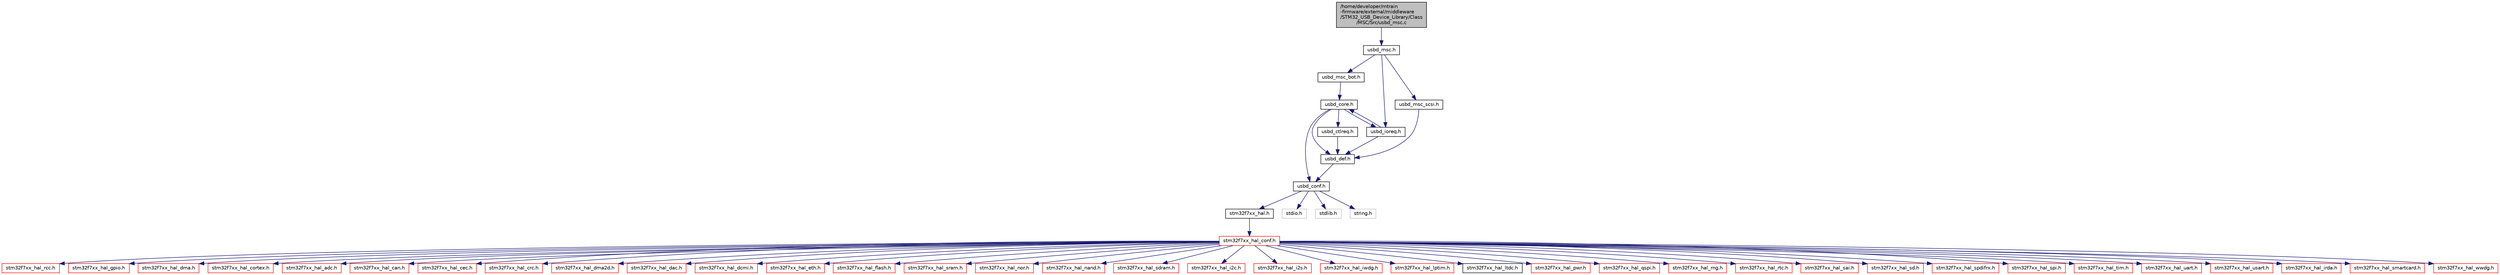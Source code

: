 digraph "/home/developer/mtrain-firmware/external/middleware/STM32_USB_Device_Library/Class/MSC/Src/usbd_msc.c"
{
  edge [fontname="Helvetica",fontsize="10",labelfontname="Helvetica",labelfontsize="10"];
  node [fontname="Helvetica",fontsize="10",shape=record];
  Node0 [label="/home/developer/mtrain\l-firmware/external/middleware\l/STM32_USB_Device_Library/Class\l/MSC/Src/usbd_msc.c",height=0.2,width=0.4,color="black", fillcolor="grey75", style="filled", fontcolor="black"];
  Node0 -> Node1 [color="midnightblue",fontsize="10",style="solid",fontname="Helvetica"];
  Node1 [label="usbd_msc.h",height=0.2,width=0.4,color="black", fillcolor="white", style="filled",URL="$usbd__msc_8h.html",tooltip="Header for the usbd_msc.c file. "];
  Node1 -> Node2 [color="midnightblue",fontsize="10",style="solid",fontname="Helvetica"];
  Node2 [label="usbd_msc_bot.h",height=0.2,width=0.4,color="black", fillcolor="white", style="filled",URL="$usbd__msc__bot_8h.html",tooltip="Header for the usbd_msc_bot.c file. "];
  Node2 -> Node3 [color="midnightblue",fontsize="10",style="solid",fontname="Helvetica"];
  Node3 [label="usbd_core.h",height=0.2,width=0.4,color="black", fillcolor="white", style="filled",URL="$usbd__core_8h.html",tooltip="Header file for usbd_core.c file. "];
  Node3 -> Node4 [color="midnightblue",fontsize="10",style="solid",fontname="Helvetica"];
  Node4 [label="usbd_conf.h",height=0.2,width=0.4,color="black", fillcolor="white", style="filled",URL="$usbd__conf_8h.html"];
  Node4 -> Node5 [color="midnightblue",fontsize="10",style="solid",fontname="Helvetica"];
  Node5 [label="stm32f7xx_hal.h",height=0.2,width=0.4,color="black", fillcolor="white", style="filled",URL="$stm32f7xx__hal_8h.html",tooltip="This file contains all the functions prototypes for the HAL module driver. "];
  Node5 -> Node6 [color="midnightblue",fontsize="10",style="solid",fontname="Helvetica"];
  Node6 [label="stm32f7xx_hal_conf.h",height=0.2,width=0.4,color="red", fillcolor="white", style="filled",URL="$stm32f7xx__hal__conf_8h.html",tooltip="HAL configuration file. "];
  Node6 -> Node7 [color="midnightblue",fontsize="10",style="solid",fontname="Helvetica"];
  Node7 [label="stm32f7xx_hal_rcc.h",height=0.2,width=0.4,color="red", fillcolor="white", style="filled",URL="$stm32f7xx__hal__rcc_8h.html",tooltip="Header file of RCC HAL module. "];
  Node6 -> Node13 [color="midnightblue",fontsize="10",style="solid",fontname="Helvetica"];
  Node13 [label="stm32f7xx_hal_gpio.h",height=0.2,width=0.4,color="red", fillcolor="white", style="filled",URL="$stm32f7xx__hal__gpio_8h.html",tooltip="Header file of GPIO HAL module. "];
  Node6 -> Node15 [color="midnightblue",fontsize="10",style="solid",fontname="Helvetica"];
  Node15 [label="stm32f7xx_hal_dma.h",height=0.2,width=0.4,color="red", fillcolor="white", style="filled",URL="$stm32f7xx__hal__dma_8h.html",tooltip="Header file of DMA HAL module. "];
  Node6 -> Node17 [color="midnightblue",fontsize="10",style="solid",fontname="Helvetica"];
  Node17 [label="stm32f7xx_hal_cortex.h",height=0.2,width=0.4,color="red", fillcolor="white", style="filled",URL="$stm32f7xx__hal__cortex_8h.html",tooltip="Header file of CORTEX HAL module. "];
  Node6 -> Node18 [color="midnightblue",fontsize="10",style="solid",fontname="Helvetica"];
  Node18 [label="stm32f7xx_hal_adc.h",height=0.2,width=0.4,color="red", fillcolor="white", style="filled",URL="$stm32f7xx__hal__adc_8h.html",tooltip="Header file of ADC HAL extension module. "];
  Node6 -> Node20 [color="midnightblue",fontsize="10",style="solid",fontname="Helvetica"];
  Node20 [label="stm32f7xx_hal_can.h",height=0.2,width=0.4,color="red", fillcolor="white", style="filled",URL="$stm32f7xx__hal__can_8h.html",tooltip="Header file of CAN HAL module. "];
  Node6 -> Node21 [color="midnightblue",fontsize="10",style="solid",fontname="Helvetica"];
  Node21 [label="stm32f7xx_hal_cec.h",height=0.2,width=0.4,color="red", fillcolor="white", style="filled",URL="$stm32f7xx__hal__cec_8h.html",tooltip="Header file of CEC HAL module. "];
  Node6 -> Node22 [color="midnightblue",fontsize="10",style="solid",fontname="Helvetica"];
  Node22 [label="stm32f7xx_hal_crc.h",height=0.2,width=0.4,color="red", fillcolor="white", style="filled",URL="$stm32f7xx__hal__crc_8h.html",tooltip="Header file of CRC HAL module. "];
  Node6 -> Node24 [color="midnightblue",fontsize="10",style="solid",fontname="Helvetica"];
  Node24 [label="stm32f7xx_hal_dma2d.h",height=0.2,width=0.4,color="red", fillcolor="white", style="filled",URL="$stm32f7xx__hal__dma2d_8h.html",tooltip="Header file of DMA2D HAL module. "];
  Node6 -> Node25 [color="midnightblue",fontsize="10",style="solid",fontname="Helvetica"];
  Node25 [label="stm32f7xx_hal_dac.h",height=0.2,width=0.4,color="red", fillcolor="white", style="filled",URL="$stm32f7xx__hal__dac_8h.html",tooltip="Header file of DAC HAL module. "];
  Node6 -> Node27 [color="midnightblue",fontsize="10",style="solid",fontname="Helvetica"];
  Node27 [label="stm32f7xx_hal_dcmi.h",height=0.2,width=0.4,color="red", fillcolor="white", style="filled",URL="$stm32f7xx__hal__dcmi_8h.html",tooltip="Header file of DCMI HAL module. "];
  Node6 -> Node28 [color="midnightblue",fontsize="10",style="solid",fontname="Helvetica"];
  Node28 [label="stm32f7xx_hal_eth.h",height=0.2,width=0.4,color="red", fillcolor="white", style="filled",URL="$stm32f7xx__hal__eth_8h.html",tooltip="Header file of ETH HAL module. "];
  Node6 -> Node29 [color="midnightblue",fontsize="10",style="solid",fontname="Helvetica"];
  Node29 [label="stm32f7xx_hal_flash.h",height=0.2,width=0.4,color="red", fillcolor="white", style="filled",URL="$stm32f7xx__hal__flash_8h.html",tooltip="Header file of FLASH HAL module. "];
  Node6 -> Node31 [color="midnightblue",fontsize="10",style="solid",fontname="Helvetica"];
  Node31 [label="stm32f7xx_hal_sram.h",height=0.2,width=0.4,color="red", fillcolor="white", style="filled",URL="$stm32f7xx__hal__sram_8h.html",tooltip="Header file of SRAM HAL module. "];
  Node6 -> Node33 [color="midnightblue",fontsize="10",style="solid",fontname="Helvetica"];
  Node33 [label="stm32f7xx_hal_nor.h",height=0.2,width=0.4,color="red", fillcolor="white", style="filled",URL="$stm32f7xx__hal__nor_8h.html",tooltip="Header file of NOR HAL module. "];
  Node6 -> Node34 [color="midnightblue",fontsize="10",style="solid",fontname="Helvetica"];
  Node34 [label="stm32f7xx_hal_nand.h",height=0.2,width=0.4,color="red", fillcolor="white", style="filled",URL="$stm32f7xx__hal__nand_8h.html",tooltip="Header file of NAND HAL module. "];
  Node6 -> Node35 [color="midnightblue",fontsize="10",style="solid",fontname="Helvetica"];
  Node35 [label="stm32f7xx_hal_sdram.h",height=0.2,width=0.4,color="red", fillcolor="white", style="filled",URL="$stm32f7xx__hal__sdram_8h.html",tooltip="Header file of SDRAM HAL module. "];
  Node6 -> Node36 [color="midnightblue",fontsize="10",style="solid",fontname="Helvetica"];
  Node36 [label="stm32f7xx_hal_i2c.h",height=0.2,width=0.4,color="red", fillcolor="white", style="filled",URL="$stm32f7xx__hal__i2c_8h.html",tooltip="Header file of I2C HAL module. "];
  Node6 -> Node38 [color="midnightblue",fontsize="10",style="solid",fontname="Helvetica"];
  Node38 [label="stm32f7xx_hal_i2s.h",height=0.2,width=0.4,color="red", fillcolor="white", style="filled",URL="$stm32f7xx__hal__i2s_8h.html",tooltip="Header file of I2S HAL module. "];
  Node6 -> Node39 [color="midnightblue",fontsize="10",style="solid",fontname="Helvetica"];
  Node39 [label="stm32f7xx_hal_iwdg.h",height=0.2,width=0.4,color="red", fillcolor="white", style="filled",URL="$stm32f7xx__hal__iwdg_8h.html",tooltip="Header file of IWDG HAL module. "];
  Node6 -> Node40 [color="midnightblue",fontsize="10",style="solid",fontname="Helvetica"];
  Node40 [label="stm32f7xx_hal_lptim.h",height=0.2,width=0.4,color="red", fillcolor="white", style="filled",URL="$stm32f7xx__hal__lptim_8h.html",tooltip="Header file of LPTIM HAL module. "];
  Node6 -> Node41 [color="midnightblue",fontsize="10",style="solid",fontname="Helvetica"];
  Node41 [label="stm32f7xx_hal_ltdc.h",height=0.2,width=0.4,color="black", fillcolor="white", style="filled",URL="$stm32f7xx__hal__ltdc_8h.html",tooltip="Header file of LTDC HAL module. "];
  Node6 -> Node42 [color="midnightblue",fontsize="10",style="solid",fontname="Helvetica"];
  Node42 [label="stm32f7xx_hal_pwr.h",height=0.2,width=0.4,color="red", fillcolor="white", style="filled",URL="$stm32f7xx__hal__pwr_8h.html",tooltip="Header file of PWR HAL module. "];
  Node6 -> Node44 [color="midnightblue",fontsize="10",style="solid",fontname="Helvetica"];
  Node44 [label="stm32f7xx_hal_qspi.h",height=0.2,width=0.4,color="red", fillcolor="white", style="filled",URL="$stm32f7xx__hal__qspi_8h.html",tooltip="Header file of QSPI HAL module. "];
  Node6 -> Node45 [color="midnightblue",fontsize="10",style="solid",fontname="Helvetica"];
  Node45 [label="stm32f7xx_hal_rng.h",height=0.2,width=0.4,color="red", fillcolor="white", style="filled",URL="$stm32f7xx__hal__rng_8h.html",tooltip="Header file of RNG HAL module. "];
  Node6 -> Node46 [color="midnightblue",fontsize="10",style="solid",fontname="Helvetica"];
  Node46 [label="stm32f7xx_hal_rtc.h",height=0.2,width=0.4,color="red", fillcolor="white", style="filled",URL="$stm32f7xx__hal__rtc_8h.html",tooltip="Header file of RTC HAL module. "];
  Node6 -> Node48 [color="midnightblue",fontsize="10",style="solid",fontname="Helvetica"];
  Node48 [label="stm32f7xx_hal_sai.h",height=0.2,width=0.4,color="red", fillcolor="white", style="filled",URL="$stm32f7xx__hal__sai_8h.html",tooltip="Header file of SAI HAL module. "];
  Node6 -> Node49 [color="midnightblue",fontsize="10",style="solid",fontname="Helvetica"];
  Node49 [label="stm32f7xx_hal_sd.h",height=0.2,width=0.4,color="red", fillcolor="white", style="filled",URL="$stm32f7xx__hal__sd_8h.html",tooltip="Header file of SD HAL module. "];
  Node6 -> Node51 [color="midnightblue",fontsize="10",style="solid",fontname="Helvetica"];
  Node51 [label="stm32f7xx_hal_spdifrx.h",height=0.2,width=0.4,color="red", fillcolor="white", style="filled",URL="$stm32f7xx__hal__spdifrx_8h.html",tooltip="Header file of SPDIFRX HAL module. "];
  Node6 -> Node52 [color="midnightblue",fontsize="10",style="solid",fontname="Helvetica"];
  Node52 [label="stm32f7xx_hal_spi.h",height=0.2,width=0.4,color="red", fillcolor="white", style="filled",URL="$stm32f7xx__hal__spi_8h.html",tooltip="Header file of SPI HAL module. "];
  Node6 -> Node53 [color="midnightblue",fontsize="10",style="solid",fontname="Helvetica"];
  Node53 [label="stm32f7xx_hal_tim.h",height=0.2,width=0.4,color="red", fillcolor="white", style="filled",URL="$stm32f7xx__hal__tim_8h.html",tooltip="Header file of TIM HAL module. "];
  Node6 -> Node55 [color="midnightblue",fontsize="10",style="solid",fontname="Helvetica"];
  Node55 [label="stm32f7xx_hal_uart.h",height=0.2,width=0.4,color="red", fillcolor="white", style="filled",URL="$stm32f7xx__hal__uart_8h.html",tooltip="Header file of UART HAL module. "];
  Node6 -> Node57 [color="midnightblue",fontsize="10",style="solid",fontname="Helvetica"];
  Node57 [label="stm32f7xx_hal_usart.h",height=0.2,width=0.4,color="red", fillcolor="white", style="filled",URL="$stm32f7xx__hal__usart_8h.html",tooltip="Header file of USART HAL module. "];
  Node6 -> Node59 [color="midnightblue",fontsize="10",style="solid",fontname="Helvetica"];
  Node59 [label="stm32f7xx_hal_irda.h",height=0.2,width=0.4,color="red", fillcolor="white", style="filled",URL="$stm32f7xx__hal__irda_8h.html",tooltip="Header file of IRDA HAL module. "];
  Node6 -> Node61 [color="midnightblue",fontsize="10",style="solid",fontname="Helvetica"];
  Node61 [label="stm32f7xx_hal_smartcard.h",height=0.2,width=0.4,color="red", fillcolor="white", style="filled",URL="$stm32f7xx__hal__smartcard_8h.html",tooltip="Header file of SMARTCARD HAL module. "];
  Node6 -> Node63 [color="midnightblue",fontsize="10",style="solid",fontname="Helvetica"];
  Node63 [label="stm32f7xx_hal_wwdg.h",height=0.2,width=0.4,color="red", fillcolor="white", style="filled",URL="$stm32f7xx__hal__wwdg_8h.html",tooltip="Header file of WWDG HAL module. "];
  Node4 -> Node11 [color="midnightblue",fontsize="10",style="solid",fontname="Helvetica"];
  Node11 [label="stdio.h",height=0.2,width=0.4,color="grey75", fillcolor="white", style="filled"];
  Node4 -> Node72 [color="midnightblue",fontsize="10",style="solid",fontname="Helvetica"];
  Node72 [label="stdlib.h",height=0.2,width=0.4,color="grey75", fillcolor="white", style="filled"];
  Node4 -> Node73 [color="midnightblue",fontsize="10",style="solid",fontname="Helvetica"];
  Node73 [label="string.h",height=0.2,width=0.4,color="grey75", fillcolor="white", style="filled"];
  Node3 -> Node74 [color="midnightblue",fontsize="10",style="solid",fontname="Helvetica"];
  Node74 [label="usbd_def.h",height=0.2,width=0.4,color="black", fillcolor="white", style="filled",URL="$usbd__def_8h.html",tooltip="General defines for the usb device library. "];
  Node74 -> Node4 [color="midnightblue",fontsize="10",style="solid",fontname="Helvetica"];
  Node3 -> Node75 [color="midnightblue",fontsize="10",style="solid",fontname="Helvetica"];
  Node75 [label="usbd_ioreq.h",height=0.2,width=0.4,color="black", fillcolor="white", style="filled",URL="$usbd__ioreq_8h.html",tooltip="Header file for the usbd_ioreq.c file. "];
  Node75 -> Node74 [color="midnightblue",fontsize="10",style="solid",fontname="Helvetica"];
  Node75 -> Node3 [color="midnightblue",fontsize="10",style="solid",fontname="Helvetica"];
  Node3 -> Node76 [color="midnightblue",fontsize="10",style="solid",fontname="Helvetica"];
  Node76 [label="usbd_ctlreq.h",height=0.2,width=0.4,color="black", fillcolor="white", style="filled",URL="$usbd__ctlreq_8h.html"];
  Node76 -> Node74 [color="midnightblue",fontsize="10",style="solid",fontname="Helvetica"];
  Node1 -> Node77 [color="midnightblue",fontsize="10",style="solid",fontname="Helvetica"];
  Node77 [label="usbd_msc_scsi.h",height=0.2,width=0.4,color="black", fillcolor="white", style="filled",URL="$usbd__msc__scsi_8h.html",tooltip="Header for the usbd_msc_scsi.c file. "];
  Node77 -> Node74 [color="midnightblue",fontsize="10",style="solid",fontname="Helvetica"];
  Node1 -> Node75 [color="midnightblue",fontsize="10",style="solid",fontname="Helvetica"];
}
